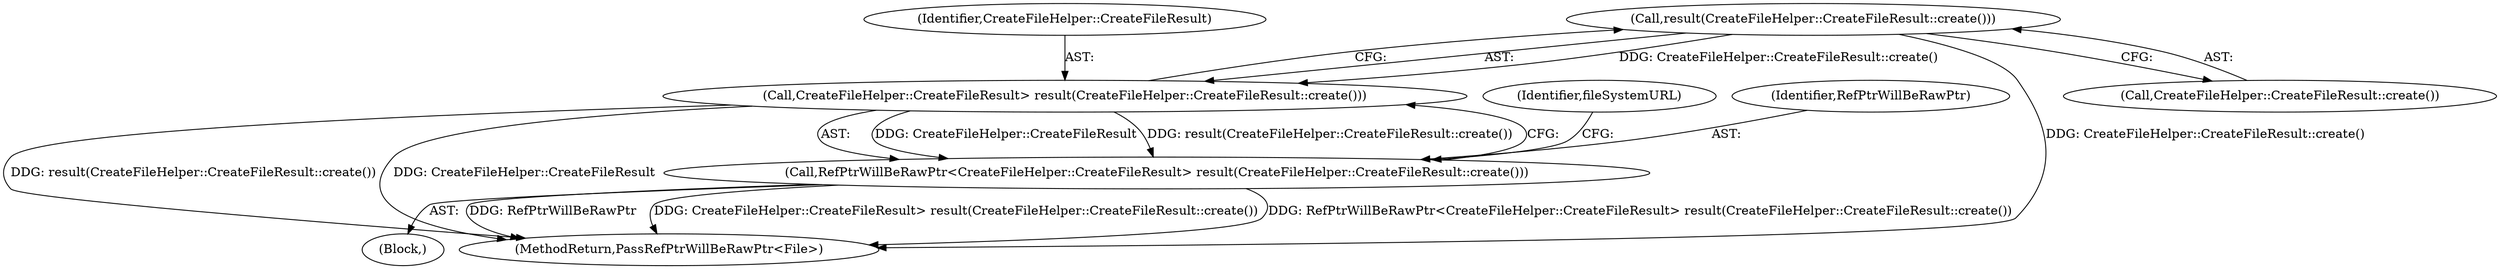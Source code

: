 digraph "1_Chrome_02c8303512ebed345011f7b545e2f418799be2f0_2@del" {
"1000113" [label="(Call,result(CreateFileHelper::CreateFileResult::create()))"];
"1000111" [label="(Call,CreateFileHelper::CreateFileResult> result(CreateFileHelper::CreateFileResult::create()))"];
"1000109" [label="(Call,RefPtrWillBeRawPtr<CreateFileHelper::CreateFileResult> result(CreateFileHelper::CreateFileResult::create()))"];
"1000111" [label="(Call,CreateFileHelper::CreateFileResult> result(CreateFileHelper::CreateFileResult::create()))"];
"1000110" [label="(Identifier,RefPtrWillBeRawPtr)"];
"1000109" [label="(Call,RefPtrWillBeRawPtr<CreateFileHelper::CreateFileResult> result(CreateFileHelper::CreateFileResult::create()))"];
"1000112" [label="(Identifier,CreateFileHelper::CreateFileResult)"];
"1000113" [label="(Call,result(CreateFileHelper::CreateFileResult::create()))"];
"1000116" [label="(Identifier,fileSystemURL)"];
"1000103" [label="(Block,)"];
"1000114" [label="(Call,CreateFileHelper::CreateFileResult::create())"];
"1000140" [label="(MethodReturn,PassRefPtrWillBeRawPtr<File>)"];
"1000113" -> "1000111"  [label="AST: "];
"1000113" -> "1000114"  [label="CFG: "];
"1000114" -> "1000113"  [label="AST: "];
"1000111" -> "1000113"  [label="CFG: "];
"1000113" -> "1000140"  [label="DDG: CreateFileHelper::CreateFileResult::create()"];
"1000113" -> "1000111"  [label="DDG: CreateFileHelper::CreateFileResult::create()"];
"1000111" -> "1000109"  [label="AST: "];
"1000112" -> "1000111"  [label="AST: "];
"1000109" -> "1000111"  [label="CFG: "];
"1000111" -> "1000140"  [label="DDG: CreateFileHelper::CreateFileResult"];
"1000111" -> "1000140"  [label="DDG: result(CreateFileHelper::CreateFileResult::create())"];
"1000111" -> "1000109"  [label="DDG: CreateFileHelper::CreateFileResult"];
"1000111" -> "1000109"  [label="DDG: result(CreateFileHelper::CreateFileResult::create())"];
"1000109" -> "1000103"  [label="AST: "];
"1000110" -> "1000109"  [label="AST: "];
"1000116" -> "1000109"  [label="CFG: "];
"1000109" -> "1000140"  [label="DDG: RefPtrWillBeRawPtr<CreateFileHelper::CreateFileResult> result(CreateFileHelper::CreateFileResult::create())"];
"1000109" -> "1000140"  [label="DDG: RefPtrWillBeRawPtr"];
"1000109" -> "1000140"  [label="DDG: CreateFileHelper::CreateFileResult> result(CreateFileHelper::CreateFileResult::create())"];
}
